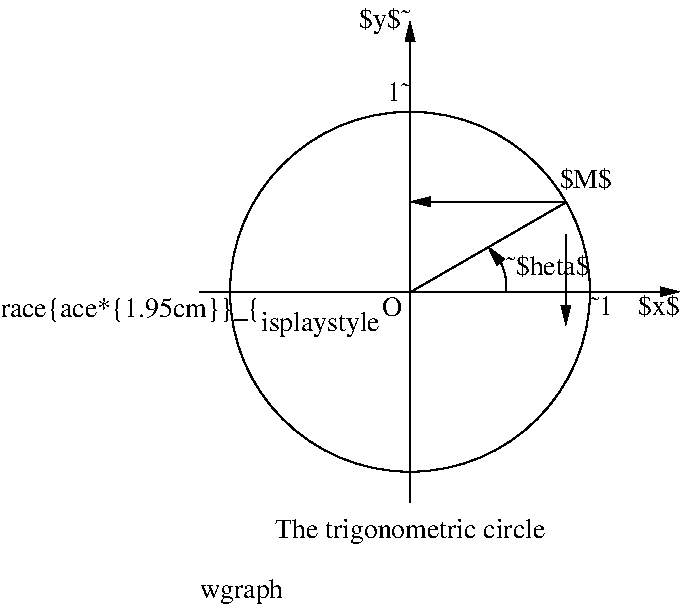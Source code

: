 .PS
# The trigonometric circle
arrowhead=7
scale=1
d=0.3
d2=d/2
C: circle radius 3*d
"O" at C.w + (2.7*d,-0.3*d)
"The trigonometric circle" at C.s - (0, d)
I: "~1" ljust at C.e below
J: "1~" rjust at C.n left above
X: arrow from C.w - (0.5*d,0) to C.e + (1.5*d,0)
"$x$" rjust at X.e below
Y: arrow from C.s - (0,0.5*d) to C.n + (0,1.5*d)
"$y$~" rjust at Y.n
Orig : C.center
Theta: arc -> from Orig + (1.6*d,0) to  Orig + (1.3*d,0.75*d)
"~$\theta$" ljust at Theta.e above
M :  Orig + (3*d*cos(0.5236),3*d*sin(0.5236))
line from Orig to M
"$M$" at M +(2*d2/3,2*d2/3)
line -> from M to (Orig.x,Orig.y+M.y)
"$\sin\left(\theta\right)\left\{\begin{array}{c} \\ \\ \end{array}\right.$" at Orig + (-0.8*d,0.75*d)
line -> from M to (M.x,Orig.y)
"$\underbrace{\hspace*{1.95cm}}_{\displaystyle\cos~\left(\theta\right)~}$" rjust
.PE
\showgraph
